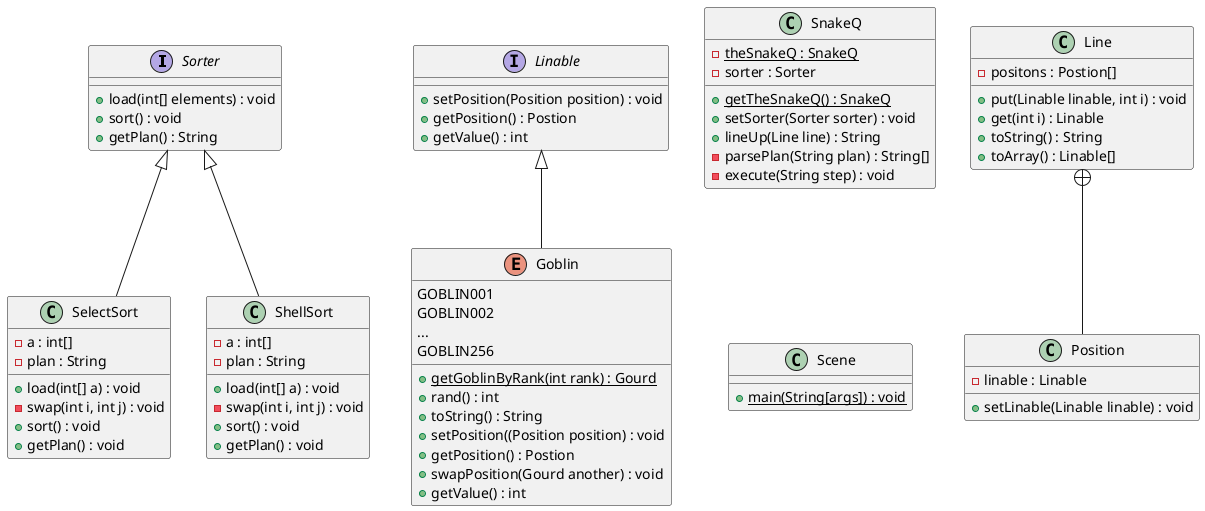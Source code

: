 @startuml
'https://plantuml.com/class-diagram

interface Sorter {
    + load(int[] elements) : void
    + sort() : void
    + getPlan() : String
}
class SelectSort {
    - a : int[]
    + load(int[] a) : void
    - swap(int i, int j) : void
    - plan : String
    + sort() : void
    + getPlan() : void
}
class ShellSort {
    - a : int[]
    + load(int[] a) : void
    - swap(int i, int j) : void
    - plan : String
    + sort() : void
    + getPlan() : void
}
Sorter <|-- SelectSort
Sorter <|-- ShellSort

interface Linable {
    + setPosition(Position position) : void
    + getPosition() : Postion
    + getValue() : int
}

enum Goblin {
    GOBLIN001
    GOBLIN002
    ...
    GOBLIN256
    {static} + getGoblinByRank(int rank) : Gourd
    + rand() : int
    + toString() : String
    + setPosition((Position position) : void
    + getPosition() : Postion
    + swapPosition(Gourd another) : void
    + getValue() : int
}
Linable <|-- Goblin

class SnakeQ {
    {static} - theSnakeQ : SnakeQ
    {static} + getTheSnakeQ() : SnakeQ
    - sorter : Sorter
    + setSorter(Sorter sorter) : void
    + lineUp(Line line) : String
    - parsePlan(String plan) : String[]
    - execute(String step) : void
}

class Line {
    - positons : Postion[]
    + put(Linable linable, int i) : void
    + get(int i) : Linable
    + toString() : String
    + toArray() : Linable[]
}

class Position {
    - linable : Linable
    + setLinable(Linable linable) : void
}
Line +-- Position

class Scene {
    {static} + main(String[args]) : void
}

together {
    class SnakeQ
    class Scene
}
SnakeQ --[hidden] Scene

@enduml